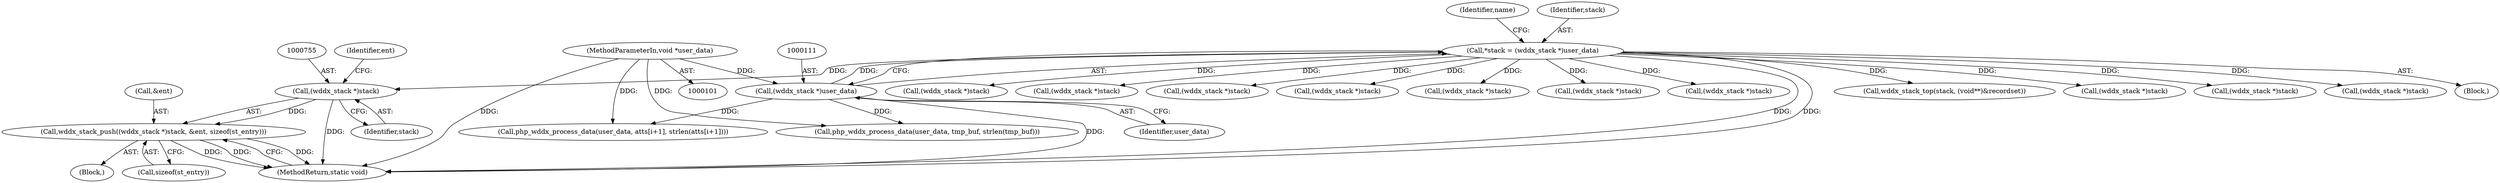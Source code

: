 digraph "0_php-src_66fd44209d5ffcb9b3d1bc1b9fd8e35b485040c0@pointer" {
"1000754" [label="(Call,(wddx_stack *)stack)"];
"1000108" [label="(Call,*stack = (wddx_stack *)user_data)"];
"1000110" [label="(Call,(wddx_stack *)user_data)"];
"1000102" [label="(MethodParameterIn,void *user_data)"];
"1000753" [label="(Call,wddx_stack_push((wddx_stack *)stack, &ent, sizeof(st_entry)))"];
"1000914" [label="(MethodReturn,static void)"];
"1000759" [label="(Call,sizeof(st_entry))"];
"1000110" [label="(Call,(wddx_stack *)user_data)"];
"1000610" [label="(Block,)"];
"1000116" [label="(Identifier,name)"];
"1000109" [label="(Identifier,stack)"];
"1000102" [label="(MethodParameterIn,void *user_data)"];
"1000536" [label="(Call,(wddx_stack *)stack)"];
"1000112" [label="(Identifier,user_data)"];
"1000753" [label="(Call,wddx_stack_push((wddx_stack *)stack, &ent, sizeof(st_entry)))"];
"1000437" [label="(Call,(wddx_stack *)stack)"];
"1000758" [label="(Identifier,ent)"];
"1000470" [label="(Call,(wddx_stack *)stack)"];
"1000409" [label="(Call,php_wddx_process_data(user_data, atts[i+1], strlen(atts[i+1])))"];
"1000757" [label="(Call,&ent)"];
"1000402" [label="(Call,(wddx_stack *)stack)"];
"1000872" [label="(Call,(wddx_stack *)stack)"];
"1000754" [label="(Call,(wddx_stack *)stack)"];
"1000907" [label="(Call,(wddx_stack *)stack)"];
"1000292" [label="(Call,php_wddx_process_data(user_data, tmp_buf, strlen(tmp_buf)))"];
"1000824" [label="(Call,wddx_stack_top(stack, (void**)&recordset))"];
"1000108" [label="(Call,*stack = (wddx_stack *)user_data)"];
"1000503" [label="(Call,(wddx_stack *)stack)"];
"1000756" [label="(Identifier,stack)"];
"1000180" [label="(Call,(wddx_stack *)stack)"];
"1000227" [label="(Call,(wddx_stack *)stack)"];
"1000105" [label="(Block,)"];
"1000332" [label="(Call,(wddx_stack *)stack)"];
"1000754" -> "1000753"  [label="AST: "];
"1000754" -> "1000756"  [label="CFG: "];
"1000755" -> "1000754"  [label="AST: "];
"1000756" -> "1000754"  [label="AST: "];
"1000758" -> "1000754"  [label="CFG: "];
"1000754" -> "1000914"  [label="DDG: "];
"1000754" -> "1000753"  [label="DDG: "];
"1000108" -> "1000754"  [label="DDG: "];
"1000108" -> "1000105"  [label="AST: "];
"1000108" -> "1000110"  [label="CFG: "];
"1000109" -> "1000108"  [label="AST: "];
"1000110" -> "1000108"  [label="AST: "];
"1000116" -> "1000108"  [label="CFG: "];
"1000108" -> "1000914"  [label="DDG: "];
"1000108" -> "1000914"  [label="DDG: "];
"1000110" -> "1000108"  [label="DDG: "];
"1000108" -> "1000180"  [label="DDG: "];
"1000108" -> "1000227"  [label="DDG: "];
"1000108" -> "1000332"  [label="DDG: "];
"1000108" -> "1000402"  [label="DDG: "];
"1000108" -> "1000437"  [label="DDG: "];
"1000108" -> "1000470"  [label="DDG: "];
"1000108" -> "1000503"  [label="DDG: "];
"1000108" -> "1000536"  [label="DDG: "];
"1000108" -> "1000824"  [label="DDG: "];
"1000108" -> "1000872"  [label="DDG: "];
"1000108" -> "1000907"  [label="DDG: "];
"1000110" -> "1000112"  [label="CFG: "];
"1000111" -> "1000110"  [label="AST: "];
"1000112" -> "1000110"  [label="AST: "];
"1000110" -> "1000914"  [label="DDG: "];
"1000102" -> "1000110"  [label="DDG: "];
"1000110" -> "1000292"  [label="DDG: "];
"1000110" -> "1000409"  [label="DDG: "];
"1000102" -> "1000101"  [label="AST: "];
"1000102" -> "1000914"  [label="DDG: "];
"1000102" -> "1000292"  [label="DDG: "];
"1000102" -> "1000409"  [label="DDG: "];
"1000753" -> "1000610"  [label="AST: "];
"1000753" -> "1000759"  [label="CFG: "];
"1000757" -> "1000753"  [label="AST: "];
"1000759" -> "1000753"  [label="AST: "];
"1000914" -> "1000753"  [label="CFG: "];
"1000753" -> "1000914"  [label="DDG: "];
"1000753" -> "1000914"  [label="DDG: "];
"1000753" -> "1000914"  [label="DDG: "];
}

